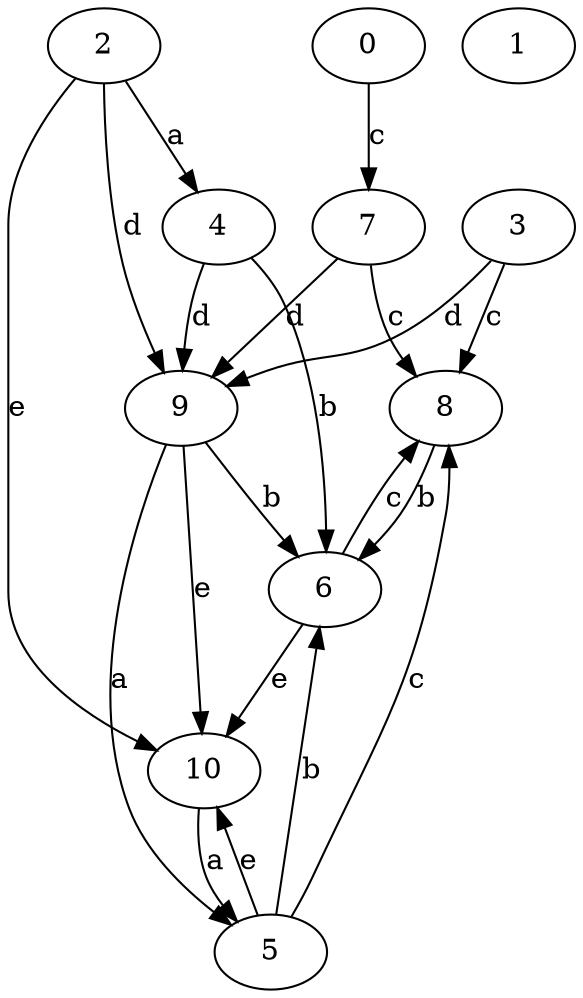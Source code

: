 strict digraph  {
3;
4;
5;
6;
7;
8;
0;
9;
10;
1;
2;
3 -> 8  [label=c];
3 -> 9  [label=d];
4 -> 6  [label=b];
4 -> 9  [label=d];
5 -> 6  [label=b];
5 -> 8  [label=c];
5 -> 10  [label=e];
6 -> 8  [label=c];
6 -> 10  [label=e];
7 -> 8  [label=c];
7 -> 9  [label=d];
8 -> 6  [label=b];
0 -> 7  [label=c];
9 -> 5  [label=a];
9 -> 6  [label=b];
9 -> 10  [label=e];
10 -> 5  [label=a];
2 -> 4  [label=a];
2 -> 9  [label=d];
2 -> 10  [label=e];
}
